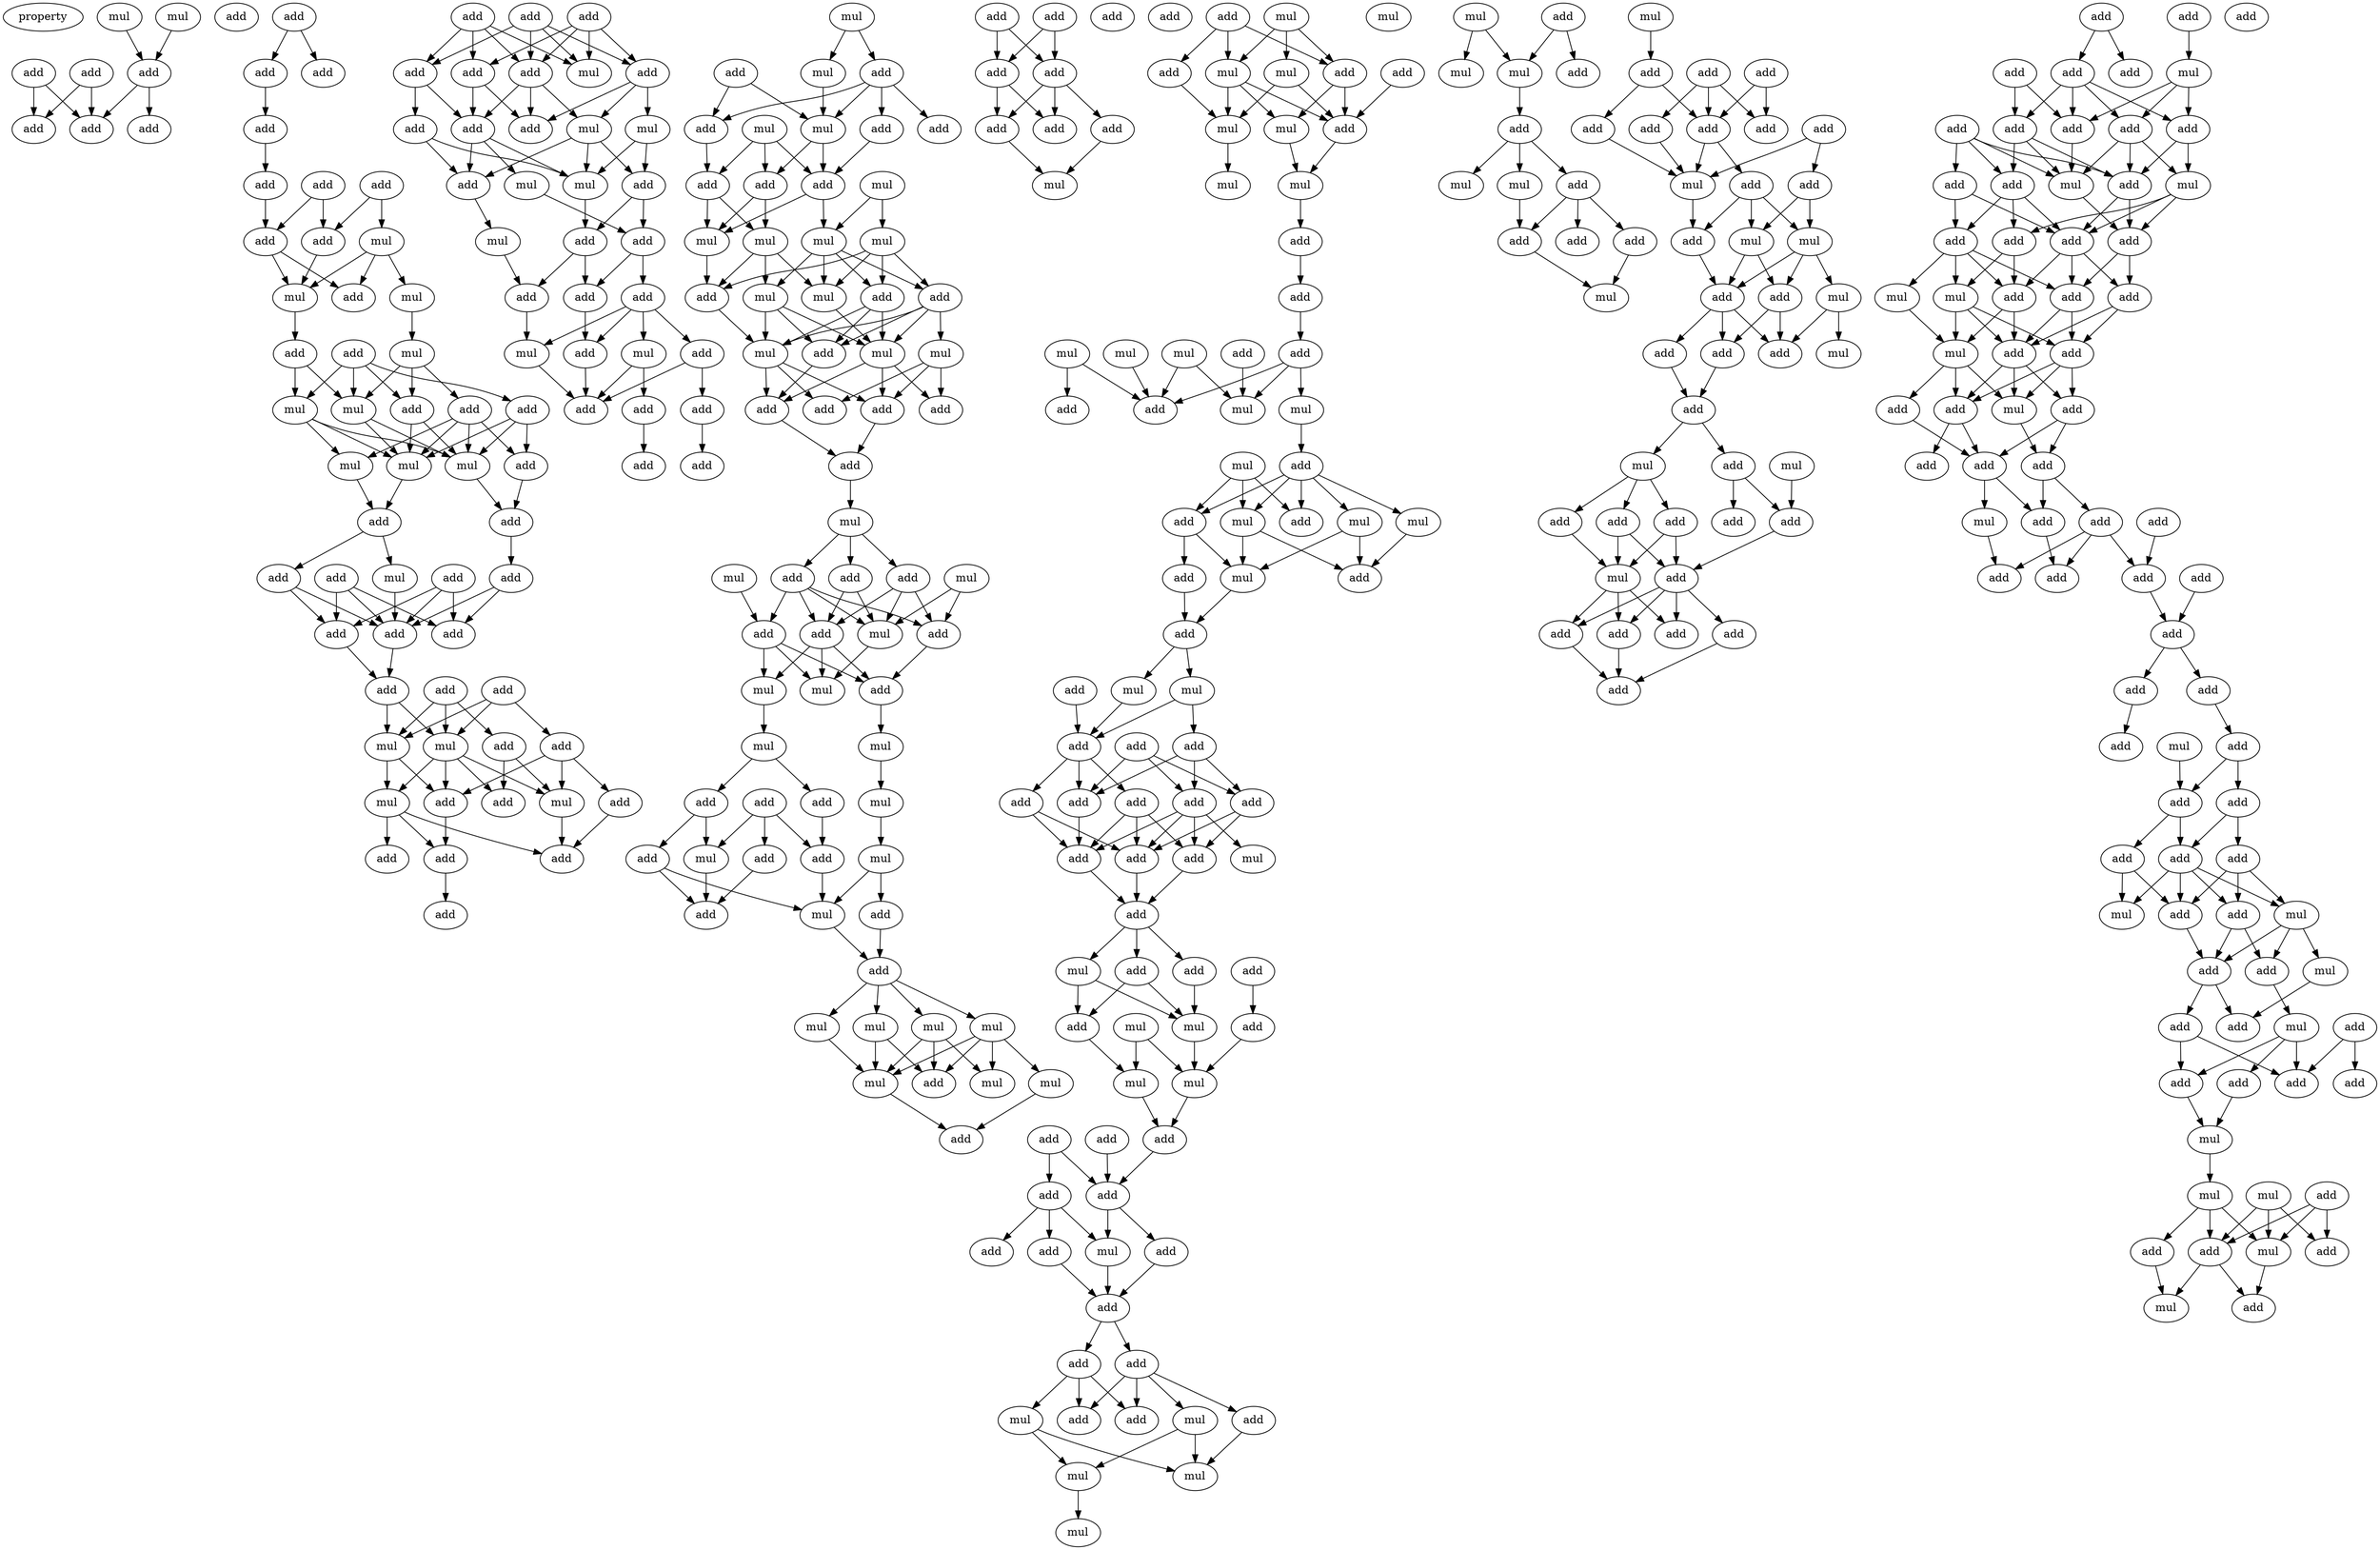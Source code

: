 digraph {
    node [fontcolor=black]
    property [mul=2,lf=1.6]
    0 [ label = mul ];
    1 [ label = mul ];
    2 [ label = add ];
    3 [ label = add ];
    4 [ label = add ];
    5 [ label = add ];
    6 [ label = add ];
    7 [ label = add ];
    8 [ label = add ];
    9 [ label = add ];
    10 [ label = add ];
    11 [ label = add ];
    12 [ label = add ];
    13 [ label = add ];
    14 [ label = add ];
    15 [ label = add ];
    16 [ label = add ];
    17 [ label = mul ];
    18 [ label = add ];
    19 [ label = mul ];
    20 [ label = mul ];
    21 [ label = add ];
    22 [ label = add ];
    23 [ label = add ];
    24 [ label = mul ];
    25 [ label = add ];
    26 [ label = add ];
    27 [ label = mul ];
    28 [ label = mul ];
    29 [ label = add ];
    30 [ label = mul ];
    31 [ label = add ];
    32 [ label = mul ];
    33 [ label = mul ];
    34 [ label = add ];
    35 [ label = add ];
    36 [ label = add ];
    37 [ label = add ];
    38 [ label = add ];
    39 [ label = add ];
    40 [ label = mul ];
    41 [ label = add ];
    42 [ label = add ];
    43 [ label = add ];
    44 [ label = add ];
    45 [ label = add ];
    46 [ label = add ];
    47 [ label = mul ];
    48 [ label = add ];
    49 [ label = mul ];
    50 [ label = add ];
    51 [ label = add ];
    52 [ label = add ];
    53 [ label = add ];
    54 [ label = mul ];
    55 [ label = mul ];
    56 [ label = add ];
    57 [ label = add ];
    58 [ label = add ];
    59 [ label = add ];
    60 [ label = add ];
    61 [ label = add ];
    62 [ label = add ];
    63 [ label = add ];
    64 [ label = add ];
    65 [ label = add ];
    66 [ label = mul ];
    67 [ label = add ];
    68 [ label = add ];
    69 [ label = mul ];
    70 [ label = add ];
    71 [ label = mul ];
    72 [ label = add ];
    73 [ label = mul ];
    74 [ label = add ];
    75 [ label = add ];
    76 [ label = mul ];
    77 [ label = add ];
    78 [ label = mul ];
    79 [ label = add ];
    80 [ label = add ];
    81 [ label = add ];
    82 [ label = add ];
    83 [ label = add ];
    84 [ label = add ];
    85 [ label = mul ];
    86 [ label = mul ];
    87 [ label = add ];
    88 [ label = add ];
    89 [ label = add ];
    90 [ label = add ];
    91 [ label = add ];
    92 [ label = mul ];
    93 [ label = mul ];
    94 [ label = add ];
    95 [ label = add ];
    96 [ label = add ];
    97 [ label = mul ];
    98 [ label = mul ];
    99 [ label = add ];
    100 [ label = add ];
    101 [ label = add ];
    102 [ label = add ];
    103 [ label = add ];
    104 [ label = mul ];
    105 [ label = mul ];
    106 [ label = mul ];
    107 [ label = mul ];
    108 [ label = mul ];
    109 [ label = add ];
    110 [ label = mul ];
    111 [ label = mul ];
    112 [ label = add ];
    113 [ label = add ];
    114 [ label = mul ];
    115 [ label = add ];
    116 [ label = mul ];
    117 [ label = mul ];
    118 [ label = add ];
    119 [ label = add ];
    120 [ label = add ];
    121 [ label = add ];
    122 [ label = add ];
    123 [ label = mul ];
    124 [ label = add ];
    125 [ label = mul ];
    126 [ label = add ];
    127 [ label = mul ];
    128 [ label = add ];
    129 [ label = add ];
    130 [ label = add ];
    131 [ label = add ];
    132 [ label = mul ];
    133 [ label = add ];
    134 [ label = mul ];
    135 [ label = mul ];
    136 [ label = mul ];
    137 [ label = mul ];
    138 [ label = add ];
    139 [ label = mul ];
    140 [ label = add ];
    141 [ label = add ];
    142 [ label = add ];
    143 [ label = mul ];
    144 [ label = mul ];
    145 [ label = add ];
    146 [ label = add ];
    147 [ label = add ];
    148 [ label = mul ];
    149 [ label = add ];
    150 [ label = add ];
    151 [ label = mul ];
    152 [ label = mul ];
    153 [ label = mul ];
    154 [ label = mul ];
    155 [ label = mul ];
    156 [ label = mul ];
    157 [ label = mul ];
    158 [ label = add ];
    159 [ label = add ];
    160 [ label = add ];
    161 [ label = add ];
    162 [ label = add ];
    163 [ label = add ];
    164 [ label = add ];
    165 [ label = add ];
    166 [ label = add ];
    167 [ label = add ];
    168 [ label = add ];
    169 [ label = mul ];
    170 [ label = add ];
    171 [ label = mul ];
    172 [ label = add ];
    173 [ label = mul ];
    174 [ label = add ];
    175 [ label = mul ];
    176 [ label = add ];
    177 [ label = mul ];
    178 [ label = mul ];
    179 [ label = add ];
    180 [ label = mul ];
    181 [ label = mul ];
    182 [ label = mul ];
    183 [ label = add ];
    184 [ label = add ];
    185 [ label = mul ];
    186 [ label = mul ];
    187 [ label = add ];
    188 [ label = add ];
    189 [ label = mul ];
    190 [ label = add ];
    191 [ label = mul ];
    192 [ label = mul ];
    193 [ label = add ];
    194 [ label = mul ];
    195 [ label = add ];
    196 [ label = add ];
    197 [ label = mul ];
    198 [ label = mul ];
    199 [ label = add ];
    200 [ label = mul ];
    201 [ label = add ];
    202 [ label = add ];
    203 [ label = mul ];
    204 [ label = add ];
    205 [ label = add ];
    206 [ label = mul ];
    207 [ label = mul ];
    208 [ label = add ];
    209 [ label = add ];
    210 [ label = add ];
    211 [ label = add ];
    212 [ label = add ];
    213 [ label = add ];
    214 [ label = add ];
    215 [ label = add ];
    216 [ label = add ];
    217 [ label = add ];
    218 [ label = mul ];
    219 [ label = add ];
    220 [ label = add ];
    221 [ label = add ];
    222 [ label = mul ];
    223 [ label = add ];
    224 [ label = add ];
    225 [ label = add ];
    226 [ label = mul ];
    227 [ label = add ];
    228 [ label = mul ];
    229 [ label = mul ];
    230 [ label = mul ];
    231 [ label = add ];
    232 [ label = add ];
    233 [ label = add ];
    234 [ label = add ];
    235 [ label = add ];
    236 [ label = add ];
    237 [ label = mul ];
    238 [ label = add ];
    239 [ label = add ];
    240 [ label = add ];
    241 [ label = add ];
    242 [ label = add ];
    243 [ label = add ];
    244 [ label = mul ];
    245 [ label = mul ];
    246 [ label = add ];
    247 [ label = add ];
    248 [ label = mul ];
    249 [ label = mul ];
    250 [ label = mul ];
    251 [ label = mul ];
    252 [ label = add ];
    253 [ label = mul ];
    254 [ label = mul ];
    255 [ label = add ];
    256 [ label = add ];
    257 [ label = mul ];
    258 [ label = mul ];
    259 [ label = add ];
    260 [ label = add ];
    261 [ label = add ];
    262 [ label = add ];
    263 [ label = mul ];
    264 [ label = mul ];
    265 [ label = add ];
    266 [ label = add ];
    267 [ label = add ];
    268 [ label = add ];
    269 [ label = add ];
    270 [ label = add ];
    271 [ label = add ];
    272 [ label = add ];
    273 [ label = add ];
    274 [ label = mul ];
    275 [ label = add ];
    276 [ label = mul ];
    277 [ label = add ];
    278 [ label = mul ];
    279 [ label = add ];
    280 [ label = mul ];
    281 [ label = add ];
    282 [ label = add ];
    283 [ label = add ];
    284 [ label = mul ];
    285 [ label = add ];
    286 [ label = add ];
    287 [ label = add ];
    288 [ label = mul ];
    289 [ label = mul ];
    290 [ label = add ];
    291 [ label = add ];
    292 [ label = add ];
    293 [ label = add ];
    294 [ label = add ];
    295 [ label = mul ];
    296 [ label = add ];
    297 [ label = add ];
    298 [ label = add ];
    299 [ label = add ];
    300 [ label = add ];
    301 [ label = add ];
    302 [ label = add ];
    303 [ label = add ];
    304 [ label = mul ];
    305 [ label = add ];
    306 [ label = add ];
    307 [ label = add ];
    308 [ label = add ];
    309 [ label = add ];
    310 [ label = add ];
    311 [ label = add ];
    312 [ label = add ];
    313 [ label = add ];
    314 [ label = add ];
    315 [ label = add ];
    316 [ label = mul ];
    317 [ label = mul ];
    318 [ label = add ];
    319 [ label = add ];
    320 [ label = add ];
    321 [ label = add ];
    322 [ label = add ];
    323 [ label = mul ];
    324 [ label = mul ];
    325 [ label = add ];
    326 [ label = add ];
    327 [ label = add ];
    328 [ label = add ];
    329 [ label = mul ];
    330 [ label = add ];
    331 [ label = add ];
    332 [ label = mul ];
    333 [ label = add ];
    334 [ label = add ];
    335 [ label = add ];
    336 [ label = add ];
    337 [ label = add ];
    338 [ label = add ];
    339 [ label = add ];
    340 [ label = add ];
    341 [ label = mul ];
    342 [ label = add ];
    343 [ label = add ];
    344 [ label = add ];
    345 [ label = add ];
    346 [ label = add ];
    347 [ label = add ];
    348 [ label = add ];
    349 [ label = add ];
    350 [ label = mul ];
    351 [ label = add ];
    352 [ label = add ];
    353 [ label = add ];
    354 [ label = add ];
    355 [ label = add ];
    356 [ label = add ];
    357 [ label = add ];
    358 [ label = add ];
    359 [ label = mul ];
    360 [ label = mul ];
    361 [ label = add ];
    362 [ label = add ];
    363 [ label = mul ];
    364 [ label = add ];
    365 [ label = mul ];
    366 [ label = add ];
    367 [ label = add ];
    368 [ label = add ];
    369 [ label = add ];
    370 [ label = add ];
    371 [ label = add ];
    372 [ label = mul ];
    373 [ label = add ];
    374 [ label = mul ];
    375 [ label = mul ];
    376 [ label = mul ];
    377 [ label = add ];
    378 [ label = add ];
    379 [ label = add ];
    380 [ label = mul ];
    381 [ label = add ];
    0 -> 5 [ name = 0 ];
    1 -> 5 [ name = 1 ];
    3 -> 6 [ name = 2 ];
    3 -> 9 [ name = 3 ];
    4 -> 6 [ name = 4 ];
    4 -> 9 [ name = 5 ];
    5 -> 6 [ name = 6 ];
    5 -> 7 [ name = 7 ];
    8 -> 10 [ name = 8 ];
    8 -> 11 [ name = 9 ];
    10 -> 12 [ name = 10 ];
    12 -> 14 [ name = 11 ];
    13 -> 16 [ name = 12 ];
    13 -> 18 [ name = 13 ];
    14 -> 16 [ name = 14 ];
    15 -> 17 [ name = 15 ];
    15 -> 18 [ name = 16 ];
    16 -> 19 [ name = 17 ];
    16 -> 21 [ name = 18 ];
    17 -> 19 [ name = 19 ];
    17 -> 20 [ name = 20 ];
    17 -> 21 [ name = 21 ];
    18 -> 19 [ name = 22 ];
    19 -> 23 [ name = 23 ];
    20 -> 24 [ name = 24 ];
    22 -> 26 [ name = 25 ];
    22 -> 27 [ name = 26 ];
    22 -> 28 [ name = 27 ];
    22 -> 29 [ name = 28 ];
    23 -> 27 [ name = 29 ];
    23 -> 28 [ name = 30 ];
    24 -> 25 [ name = 31 ];
    24 -> 28 [ name = 32 ];
    24 -> 29 [ name = 33 ];
    25 -> 30 [ name = 34 ];
    25 -> 31 [ name = 35 ];
    25 -> 32 [ name = 36 ];
    25 -> 33 [ name = 37 ];
    26 -> 31 [ name = 38 ];
    26 -> 32 [ name = 39 ];
    26 -> 33 [ name = 40 ];
    27 -> 30 [ name = 41 ];
    27 -> 32 [ name = 42 ];
    27 -> 33 [ name = 43 ];
    28 -> 32 [ name = 44 ];
    28 -> 33 [ name = 45 ];
    29 -> 32 [ name = 46 ];
    29 -> 33 [ name = 47 ];
    30 -> 35 [ name = 48 ];
    31 -> 34 [ name = 49 ];
    32 -> 34 [ name = 50 ];
    33 -> 35 [ name = 51 ];
    34 -> 37 [ name = 52 ];
    35 -> 39 [ name = 53 ];
    35 -> 40 [ name = 54 ];
    36 -> 41 [ name = 55 ];
    36 -> 42 [ name = 56 ];
    36 -> 43 [ name = 57 ];
    37 -> 42 [ name = 58 ];
    37 -> 43 [ name = 59 ];
    38 -> 41 [ name = 60 ];
    38 -> 42 [ name = 61 ];
    38 -> 43 [ name = 62 ];
    39 -> 41 [ name = 63 ];
    39 -> 42 [ name = 64 ];
    40 -> 42 [ name = 65 ];
    41 -> 44 [ name = 66 ];
    42 -> 44 [ name = 67 ];
    44 -> 47 [ name = 68 ];
    44 -> 49 [ name = 69 ];
    45 -> 47 [ name = 70 ];
    45 -> 48 [ name = 71 ];
    45 -> 49 [ name = 72 ];
    46 -> 47 [ name = 73 ];
    46 -> 49 [ name = 74 ];
    46 -> 50 [ name = 75 ];
    47 -> 51 [ name = 76 ];
    47 -> 53 [ name = 77 ];
    47 -> 54 [ name = 78 ];
    47 -> 55 [ name = 79 ];
    48 -> 51 [ name = 80 ];
    48 -> 55 [ name = 81 ];
    49 -> 53 [ name = 82 ];
    49 -> 54 [ name = 83 ];
    50 -> 52 [ name = 84 ];
    50 -> 53 [ name = 85 ];
    50 -> 55 [ name = 86 ];
    52 -> 58 [ name = 87 ];
    53 -> 56 [ name = 88 ];
    54 -> 56 [ name = 89 ];
    54 -> 57 [ name = 90 ];
    54 -> 58 [ name = 91 ];
    55 -> 58 [ name = 92 ];
    56 -> 59 [ name = 93 ];
    60 -> 63 [ name = 94 ];
    60 -> 64 [ name = 95 ];
    60 -> 66 [ name = 96 ];
    60 -> 67 [ name = 97 ];
    61 -> 64 [ name = 98 ];
    61 -> 65 [ name = 99 ];
    61 -> 66 [ name = 100 ];
    61 -> 67 [ name = 101 ];
    62 -> 63 [ name = 102 ];
    62 -> 64 [ name = 103 ];
    62 -> 65 [ name = 104 ];
    62 -> 66 [ name = 105 ];
    63 -> 69 [ name = 106 ];
    63 -> 70 [ name = 107 ];
    63 -> 71 [ name = 108 ];
    64 -> 68 [ name = 109 ];
    64 -> 69 [ name = 110 ];
    64 -> 70 [ name = 111 ];
    65 -> 68 [ name = 112 ];
    65 -> 70 [ name = 113 ];
    67 -> 68 [ name = 114 ];
    67 -> 72 [ name = 115 ];
    68 -> 73 [ name = 116 ];
    68 -> 74 [ name = 117 ];
    68 -> 76 [ name = 118 ];
    69 -> 73 [ name = 119 ];
    69 -> 74 [ name = 120 ];
    69 -> 75 [ name = 121 ];
    71 -> 73 [ name = 122 ];
    71 -> 75 [ name = 123 ];
    72 -> 73 [ name = 124 ];
    72 -> 74 [ name = 125 ];
    73 -> 77 [ name = 126 ];
    74 -> 78 [ name = 127 ];
    75 -> 77 [ name = 128 ];
    75 -> 79 [ name = 129 ];
    76 -> 79 [ name = 130 ];
    77 -> 81 [ name = 131 ];
    77 -> 82 [ name = 132 ];
    78 -> 81 [ name = 133 ];
    79 -> 80 [ name = 134 ];
    79 -> 82 [ name = 135 ];
    80 -> 83 [ name = 136 ];
    80 -> 84 [ name = 137 ];
    80 -> 85 [ name = 138 ];
    80 -> 86 [ name = 139 ];
    81 -> 85 [ name = 140 ];
    82 -> 84 [ name = 141 ];
    83 -> 88 [ name = 142 ];
    83 -> 89 [ name = 143 ];
    84 -> 89 [ name = 144 ];
    85 -> 89 [ name = 145 ];
    86 -> 87 [ name = 146 ];
    86 -> 89 [ name = 147 ];
    87 -> 91 [ name = 148 ];
    88 -> 90 [ name = 149 ];
    92 -> 93 [ name = 150 ];
    92 -> 94 [ name = 151 ];
    93 -> 98 [ name = 152 ];
    94 -> 96 [ name = 153 ];
    94 -> 98 [ name = 154 ];
    94 -> 99 [ name = 155 ];
    94 -> 100 [ name = 156 ];
    95 -> 98 [ name = 157 ];
    95 -> 100 [ name = 158 ];
    96 -> 102 [ name = 159 ];
    97 -> 101 [ name = 160 ];
    97 -> 102 [ name = 161 ];
    97 -> 103 [ name = 162 ];
    98 -> 101 [ name = 163 ];
    98 -> 102 [ name = 164 ];
    100 -> 103 [ name = 165 ];
    101 -> 106 [ name = 166 ];
    101 -> 107 [ name = 167 ];
    102 -> 106 [ name = 168 ];
    102 -> 108 [ name = 169 ];
    103 -> 106 [ name = 170 ];
    103 -> 107 [ name = 171 ];
    104 -> 105 [ name = 172 ];
    104 -> 108 [ name = 173 ];
    105 -> 109 [ name = 174 ];
    105 -> 111 [ name = 175 ];
    105 -> 112 [ name = 176 ];
    105 -> 113 [ name = 177 ];
    106 -> 109 [ name = 178 ];
    107 -> 109 [ name = 179 ];
    107 -> 110 [ name = 180 ];
    107 -> 111 [ name = 181 ];
    108 -> 110 [ name = 182 ];
    108 -> 111 [ name = 183 ];
    108 -> 112 [ name = 184 ];
    108 -> 113 [ name = 185 ];
    109 -> 117 [ name = 186 ];
    110 -> 114 [ name = 187 ];
    110 -> 115 [ name = 188 ];
    110 -> 117 [ name = 189 ];
    111 -> 114 [ name = 190 ];
    112 -> 114 [ name = 191 ];
    112 -> 115 [ name = 192 ];
    112 -> 117 [ name = 193 ];
    113 -> 114 [ name = 194 ];
    113 -> 115 [ name = 195 ];
    113 -> 116 [ name = 196 ];
    113 -> 117 [ name = 197 ];
    114 -> 119 [ name = 198 ];
    114 -> 120 [ name = 199 ];
    114 -> 121 [ name = 200 ];
    115 -> 119 [ name = 201 ];
    116 -> 118 [ name = 202 ];
    116 -> 120 [ name = 203 ];
    116 -> 121 [ name = 204 ];
    117 -> 118 [ name = 205 ];
    117 -> 119 [ name = 206 ];
    117 -> 120 [ name = 207 ];
    119 -> 122 [ name = 208 ];
    120 -> 122 [ name = 209 ];
    122 -> 123 [ name = 210 ];
    123 -> 124 [ name = 211 ];
    123 -> 126 [ name = 212 ];
    123 -> 128 [ name = 213 ];
    124 -> 130 [ name = 214 ];
    124 -> 131 [ name = 215 ];
    124 -> 132 [ name = 216 ];
    125 -> 130 [ name = 217 ];
    125 -> 132 [ name = 218 ];
    126 -> 131 [ name = 219 ];
    126 -> 132 [ name = 220 ];
    127 -> 129 [ name = 221 ];
    128 -> 129 [ name = 222 ];
    128 -> 130 [ name = 223 ];
    128 -> 131 [ name = 224 ];
    128 -> 132 [ name = 225 ];
    129 -> 133 [ name = 226 ];
    129 -> 134 [ name = 227 ];
    129 -> 135 [ name = 228 ];
    130 -> 133 [ name = 229 ];
    131 -> 133 [ name = 230 ];
    131 -> 134 [ name = 231 ];
    131 -> 135 [ name = 232 ];
    132 -> 134 [ name = 233 ];
    133 -> 137 [ name = 234 ];
    135 -> 136 [ name = 235 ];
    136 -> 138 [ name = 236 ];
    136 -> 141 [ name = 237 ];
    137 -> 139 [ name = 238 ];
    138 -> 142 [ name = 239 ];
    138 -> 144 [ name = 240 ];
    139 -> 143 [ name = 241 ];
    140 -> 144 [ name = 242 ];
    140 -> 145 [ name = 243 ];
    140 -> 146 [ name = 244 ];
    141 -> 145 [ name = 245 ];
    142 -> 147 [ name = 246 ];
    142 -> 148 [ name = 247 ];
    143 -> 148 [ name = 248 ];
    143 -> 149 [ name = 249 ];
    144 -> 147 [ name = 250 ];
    145 -> 148 [ name = 251 ];
    146 -> 147 [ name = 252 ];
    148 -> 150 [ name = 253 ];
    149 -> 150 [ name = 254 ];
    150 -> 151 [ name = 255 ];
    150 -> 152 [ name = 256 ];
    150 -> 153 [ name = 257 ];
    150 -> 154 [ name = 258 ];
    151 -> 155 [ name = 259 ];
    152 -> 155 [ name = 260 ];
    152 -> 157 [ name = 261 ];
    152 -> 158 [ name = 262 ];
    153 -> 155 [ name = 263 ];
    153 -> 156 [ name = 264 ];
    153 -> 157 [ name = 265 ];
    153 -> 158 [ name = 266 ];
    154 -> 155 [ name = 267 ];
    154 -> 158 [ name = 268 ];
    155 -> 159 [ name = 269 ];
    156 -> 159 [ name = 270 ];
    160 -> 163 [ name = 271 ];
    160 -> 164 [ name = 272 ];
    161 -> 163 [ name = 273 ];
    161 -> 164 [ name = 274 ];
    163 -> 165 [ name = 275 ];
    163 -> 168 [ name = 276 ];
    164 -> 165 [ name = 277 ];
    164 -> 167 [ name = 278 ];
    164 -> 168 [ name = 279 ];
    167 -> 169 [ name = 280 ];
    168 -> 169 [ name = 281 ];
    170 -> 172 [ name = 282 ];
    170 -> 174 [ name = 283 ];
    170 -> 175 [ name = 284 ];
    171 -> 173 [ name = 285 ];
    171 -> 174 [ name = 286 ];
    171 -> 175 [ name = 287 ];
    172 -> 178 [ name = 288 ];
    173 -> 178 [ name = 289 ];
    173 -> 179 [ name = 290 ];
    174 -> 177 [ name = 291 ];
    174 -> 179 [ name = 292 ];
    175 -> 177 [ name = 293 ];
    175 -> 178 [ name = 294 ];
    175 -> 179 [ name = 295 ];
    176 -> 179 [ name = 296 ];
    177 -> 182 [ name = 297 ];
    178 -> 180 [ name = 298 ];
    179 -> 182 [ name = 299 ];
    182 -> 183 [ name = 300 ];
    183 -> 184 [ name = 301 ];
    184 -> 188 [ name = 302 ];
    185 -> 190 [ name = 303 ];
    185 -> 192 [ name = 304 ];
    186 -> 190 [ name = 305 ];
    187 -> 192 [ name = 306 ];
    188 -> 190 [ name = 307 ];
    188 -> 191 [ name = 308 ];
    188 -> 192 [ name = 309 ];
    189 -> 190 [ name = 310 ];
    189 -> 193 [ name = 311 ];
    191 -> 195 [ name = 312 ];
    194 -> 196 [ name = 313 ];
    194 -> 197 [ name = 314 ];
    194 -> 199 [ name = 315 ];
    195 -> 196 [ name = 316 ];
    195 -> 197 [ name = 317 ];
    195 -> 198 [ name = 318 ];
    195 -> 199 [ name = 319 ];
    195 -> 200 [ name = 320 ];
    196 -> 202 [ name = 321 ];
    196 -> 203 [ name = 322 ];
    197 -> 201 [ name = 323 ];
    197 -> 203 [ name = 324 ];
    198 -> 201 [ name = 325 ];
    198 -> 203 [ name = 326 ];
    200 -> 201 [ name = 327 ];
    202 -> 204 [ name = 328 ];
    203 -> 204 [ name = 329 ];
    204 -> 206 [ name = 330 ];
    204 -> 207 [ name = 331 ];
    205 -> 210 [ name = 332 ];
    206 -> 208 [ name = 333 ];
    206 -> 210 [ name = 334 ];
    207 -> 210 [ name = 335 ];
    208 -> 211 [ name = 336 ];
    208 -> 212 [ name = 337 ];
    208 -> 214 [ name = 338 ];
    209 -> 211 [ name = 339 ];
    209 -> 212 [ name = 340 ];
    209 -> 214 [ name = 341 ];
    210 -> 211 [ name = 342 ];
    210 -> 213 [ name = 343 ];
    210 -> 215 [ name = 344 ];
    211 -> 217 [ name = 345 ];
    212 -> 216 [ name = 346 ];
    212 -> 217 [ name = 347 ];
    212 -> 218 [ name = 348 ];
    212 -> 219 [ name = 349 ];
    213 -> 217 [ name = 350 ];
    213 -> 219 [ name = 351 ];
    214 -> 216 [ name = 352 ];
    214 -> 219 [ name = 353 ];
    215 -> 216 [ name = 354 ];
    215 -> 217 [ name = 355 ];
    215 -> 219 [ name = 356 ];
    216 -> 220 [ name = 357 ];
    217 -> 220 [ name = 358 ];
    219 -> 220 [ name = 359 ];
    220 -> 222 [ name = 360 ];
    220 -> 223 [ name = 361 ];
    220 -> 224 [ name = 362 ];
    221 -> 227 [ name = 363 ];
    222 -> 225 [ name = 364 ];
    222 -> 226 [ name = 365 ];
    223 -> 225 [ name = 366 ];
    223 -> 226 [ name = 367 ];
    224 -> 226 [ name = 368 ];
    225 -> 230 [ name = 369 ];
    226 -> 229 [ name = 370 ];
    227 -> 229 [ name = 371 ];
    228 -> 229 [ name = 372 ];
    228 -> 230 [ name = 373 ];
    229 -> 231 [ name = 374 ];
    230 -> 231 [ name = 375 ];
    231 -> 234 [ name = 376 ];
    232 -> 234 [ name = 377 ];
    233 -> 234 [ name = 378 ];
    233 -> 235 [ name = 379 ];
    234 -> 237 [ name = 380 ];
    234 -> 238 [ name = 381 ];
    235 -> 236 [ name = 382 ];
    235 -> 237 [ name = 383 ];
    235 -> 239 [ name = 384 ];
    236 -> 240 [ name = 385 ];
    237 -> 240 [ name = 386 ];
    238 -> 240 [ name = 387 ];
    240 -> 241 [ name = 388 ];
    240 -> 242 [ name = 389 ];
    241 -> 243 [ name = 390 ];
    241 -> 245 [ name = 391 ];
    241 -> 246 [ name = 392 ];
    241 -> 247 [ name = 393 ];
    242 -> 244 [ name = 394 ];
    242 -> 246 [ name = 395 ];
    242 -> 247 [ name = 396 ];
    243 -> 249 [ name = 397 ];
    244 -> 248 [ name = 398 ];
    244 -> 249 [ name = 399 ];
    245 -> 248 [ name = 400 ];
    245 -> 249 [ name = 401 ];
    248 -> 250 [ name = 402 ];
    251 -> 253 [ name = 403 ];
    251 -> 254 [ name = 404 ];
    252 -> 254 [ name = 405 ];
    252 -> 255 [ name = 406 ];
    254 -> 256 [ name = 407 ];
    256 -> 257 [ name = 408 ];
    256 -> 258 [ name = 409 ];
    256 -> 259 [ name = 410 ];
    258 -> 261 [ name = 411 ];
    259 -> 260 [ name = 412 ];
    259 -> 261 [ name = 413 ];
    259 -> 262 [ name = 414 ];
    261 -> 263 [ name = 415 ];
    262 -> 263 [ name = 416 ];
    264 -> 266 [ name = 417 ];
    265 -> 270 [ name = 418 ];
    265 -> 271 [ name = 419 ];
    266 -> 269 [ name = 420 ];
    266 -> 270 [ name = 421 ];
    267 -> 270 [ name = 422 ];
    267 -> 271 [ name = 423 ];
    267 -> 272 [ name = 424 ];
    268 -> 274 [ name = 425 ];
    268 -> 275 [ name = 426 ];
    269 -> 274 [ name = 427 ];
    270 -> 273 [ name = 428 ];
    270 -> 274 [ name = 429 ];
    272 -> 274 [ name = 430 ];
    273 -> 276 [ name = 431 ];
    273 -> 277 [ name = 432 ];
    273 -> 278 [ name = 433 ];
    274 -> 277 [ name = 434 ];
    275 -> 276 [ name = 435 ];
    275 -> 278 [ name = 436 ];
    276 -> 279 [ name = 437 ];
    276 -> 280 [ name = 438 ];
    276 -> 281 [ name = 439 ];
    277 -> 279 [ name = 440 ];
    278 -> 279 [ name = 441 ];
    278 -> 281 [ name = 442 ];
    279 -> 282 [ name = 443 ];
    279 -> 283 [ name = 444 ];
    279 -> 285 [ name = 445 ];
    280 -> 284 [ name = 446 ];
    280 -> 285 [ name = 447 ];
    281 -> 282 [ name = 448 ];
    281 -> 285 [ name = 449 ];
    282 -> 286 [ name = 450 ];
    283 -> 286 [ name = 451 ];
    286 -> 287 [ name = 452 ];
    286 -> 289 [ name = 453 ];
    287 -> 293 [ name = 454 ];
    287 -> 294 [ name = 455 ];
    288 -> 294 [ name = 456 ];
    289 -> 290 [ name = 457 ];
    289 -> 291 [ name = 458 ];
    289 -> 292 [ name = 459 ];
    290 -> 295 [ name = 460 ];
    291 -> 295 [ name = 461 ];
    291 -> 296 [ name = 462 ];
    292 -> 295 [ name = 463 ];
    292 -> 296 [ name = 464 ];
    294 -> 296 [ name = 465 ];
    295 -> 297 [ name = 466 ];
    295 -> 299 [ name = 467 ];
    295 -> 300 [ name = 468 ];
    296 -> 297 [ name = 469 ];
    296 -> 298 [ name = 470 ];
    296 -> 299 [ name = 471 ];
    296 -> 300 [ name = 472 ];
    297 -> 301 [ name = 473 ];
    298 -> 301 [ name = 474 ];
    300 -> 301 [ name = 475 ];
    302 -> 304 [ name = 476 ];
    303 -> 305 [ name = 477 ];
    303 -> 307 [ name = 478 ];
    304 -> 308 [ name = 479 ];
    304 -> 309 [ name = 480 ];
    304 -> 310 [ name = 481 ];
    305 -> 308 [ name = 482 ];
    305 -> 309 [ name = 483 ];
    305 -> 310 [ name = 484 ];
    305 -> 312 [ name = 485 ];
    306 -> 310 [ name = 486 ];
    306 -> 312 [ name = 487 ];
    308 -> 313 [ name = 488 ];
    308 -> 317 [ name = 489 ];
    309 -> 313 [ name = 490 ];
    309 -> 316 [ name = 491 ];
    309 -> 317 [ name = 492 ];
    310 -> 316 [ name = 493 ];
    311 -> 313 [ name = 494 ];
    311 -> 314 [ name = 495 ];
    311 -> 315 [ name = 496 ];
    311 -> 316 [ name = 497 ];
    312 -> 313 [ name = 498 ];
    312 -> 314 [ name = 499 ];
    312 -> 316 [ name = 500 ];
    313 -> 319 [ name = 501 ];
    313 -> 321 [ name = 502 ];
    314 -> 318 [ name = 503 ];
    314 -> 319 [ name = 504 ];
    314 -> 320 [ name = 505 ];
    315 -> 319 [ name = 506 ];
    315 -> 320 [ name = 507 ];
    316 -> 321 [ name = 508 ];
    317 -> 318 [ name = 509 ];
    317 -> 319 [ name = 510 ];
    317 -> 321 [ name = 511 ];
    318 -> 322 [ name = 512 ];
    318 -> 323 [ name = 513 ];
    319 -> 322 [ name = 514 ];
    319 -> 325 [ name = 515 ];
    319 -> 326 [ name = 516 ];
    320 -> 322 [ name = 517 ];
    320 -> 323 [ name = 518 ];
    320 -> 324 [ name = 519 ];
    320 -> 326 [ name = 520 ];
    321 -> 325 [ name = 521 ];
    321 -> 326 [ name = 522 ];
    322 -> 328 [ name = 523 ];
    322 -> 329 [ name = 524 ];
    323 -> 327 [ name = 525 ];
    323 -> 328 [ name = 526 ];
    323 -> 329 [ name = 527 ];
    324 -> 329 [ name = 528 ];
    325 -> 327 [ name = 529 ];
    325 -> 328 [ name = 530 ];
    326 -> 327 [ name = 531 ];
    326 -> 328 [ name = 532 ];
    327 -> 330 [ name = 533 ];
    327 -> 332 [ name = 534 ];
    327 -> 333 [ name = 535 ];
    328 -> 330 [ name = 536 ];
    328 -> 332 [ name = 537 ];
    328 -> 333 [ name = 538 ];
    329 -> 331 [ name = 539 ];
    329 -> 332 [ name = 540 ];
    329 -> 333 [ name = 541 ];
    330 -> 334 [ name = 542 ];
    330 -> 335 [ name = 543 ];
    331 -> 334 [ name = 544 ];
    332 -> 335 [ name = 545 ];
    333 -> 334 [ name = 546 ];
    333 -> 336 [ name = 547 ];
    334 -> 338 [ name = 548 ];
    334 -> 341 [ name = 549 ];
    335 -> 337 [ name = 550 ];
    335 -> 338 [ name = 551 ];
    337 -> 342 [ name = 552 ];
    337 -> 344 [ name = 553 ];
    337 -> 345 [ name = 554 ];
    338 -> 344 [ name = 555 ];
    340 -> 342 [ name = 556 ];
    341 -> 345 [ name = 557 ];
    342 -> 346 [ name = 558 ];
    343 -> 346 [ name = 559 ];
    346 -> 347 [ name = 560 ];
    346 -> 348 [ name = 561 ];
    347 -> 349 [ name = 562 ];
    348 -> 351 [ name = 563 ];
    350 -> 352 [ name = 564 ];
    351 -> 352 [ name = 565 ];
    351 -> 353 [ name = 566 ];
    352 -> 354 [ name = 567 ];
    352 -> 356 [ name = 568 ];
    353 -> 355 [ name = 569 ];
    353 -> 356 [ name = 570 ];
    354 -> 358 [ name = 571 ];
    354 -> 359 [ name = 572 ];
    355 -> 357 [ name = 573 ];
    355 -> 358 [ name = 574 ];
    355 -> 360 [ name = 575 ];
    356 -> 357 [ name = 576 ];
    356 -> 358 [ name = 577 ];
    356 -> 359 [ name = 578 ];
    356 -> 360 [ name = 579 ];
    357 -> 361 [ name = 580 ];
    357 -> 362 [ name = 581 ];
    358 -> 361 [ name = 582 ];
    360 -> 361 [ name = 583 ];
    360 -> 362 [ name = 584 ];
    360 -> 363 [ name = 585 ];
    361 -> 364 [ name = 586 ];
    361 -> 366 [ name = 587 ];
    362 -> 365 [ name = 588 ];
    363 -> 366 [ name = 589 ];
    364 -> 369 [ name = 590 ];
    364 -> 371 [ name = 591 ];
    365 -> 369 [ name = 592 ];
    365 -> 370 [ name = 593 ];
    365 -> 371 [ name = 594 ];
    367 -> 368 [ name = 595 ];
    367 -> 369 [ name = 596 ];
    370 -> 372 [ name = 597 ];
    371 -> 372 [ name = 598 ];
    372 -> 375 [ name = 599 ];
    373 -> 376 [ name = 600 ];
    373 -> 377 [ name = 601 ];
    373 -> 378 [ name = 602 ];
    374 -> 376 [ name = 603 ];
    374 -> 377 [ name = 604 ];
    374 -> 378 [ name = 605 ];
    375 -> 376 [ name = 606 ];
    375 -> 377 [ name = 607 ];
    375 -> 379 [ name = 608 ];
    376 -> 381 [ name = 609 ];
    377 -> 380 [ name = 610 ];
    377 -> 381 [ name = 611 ];
    379 -> 380 [ name = 612 ];
}
